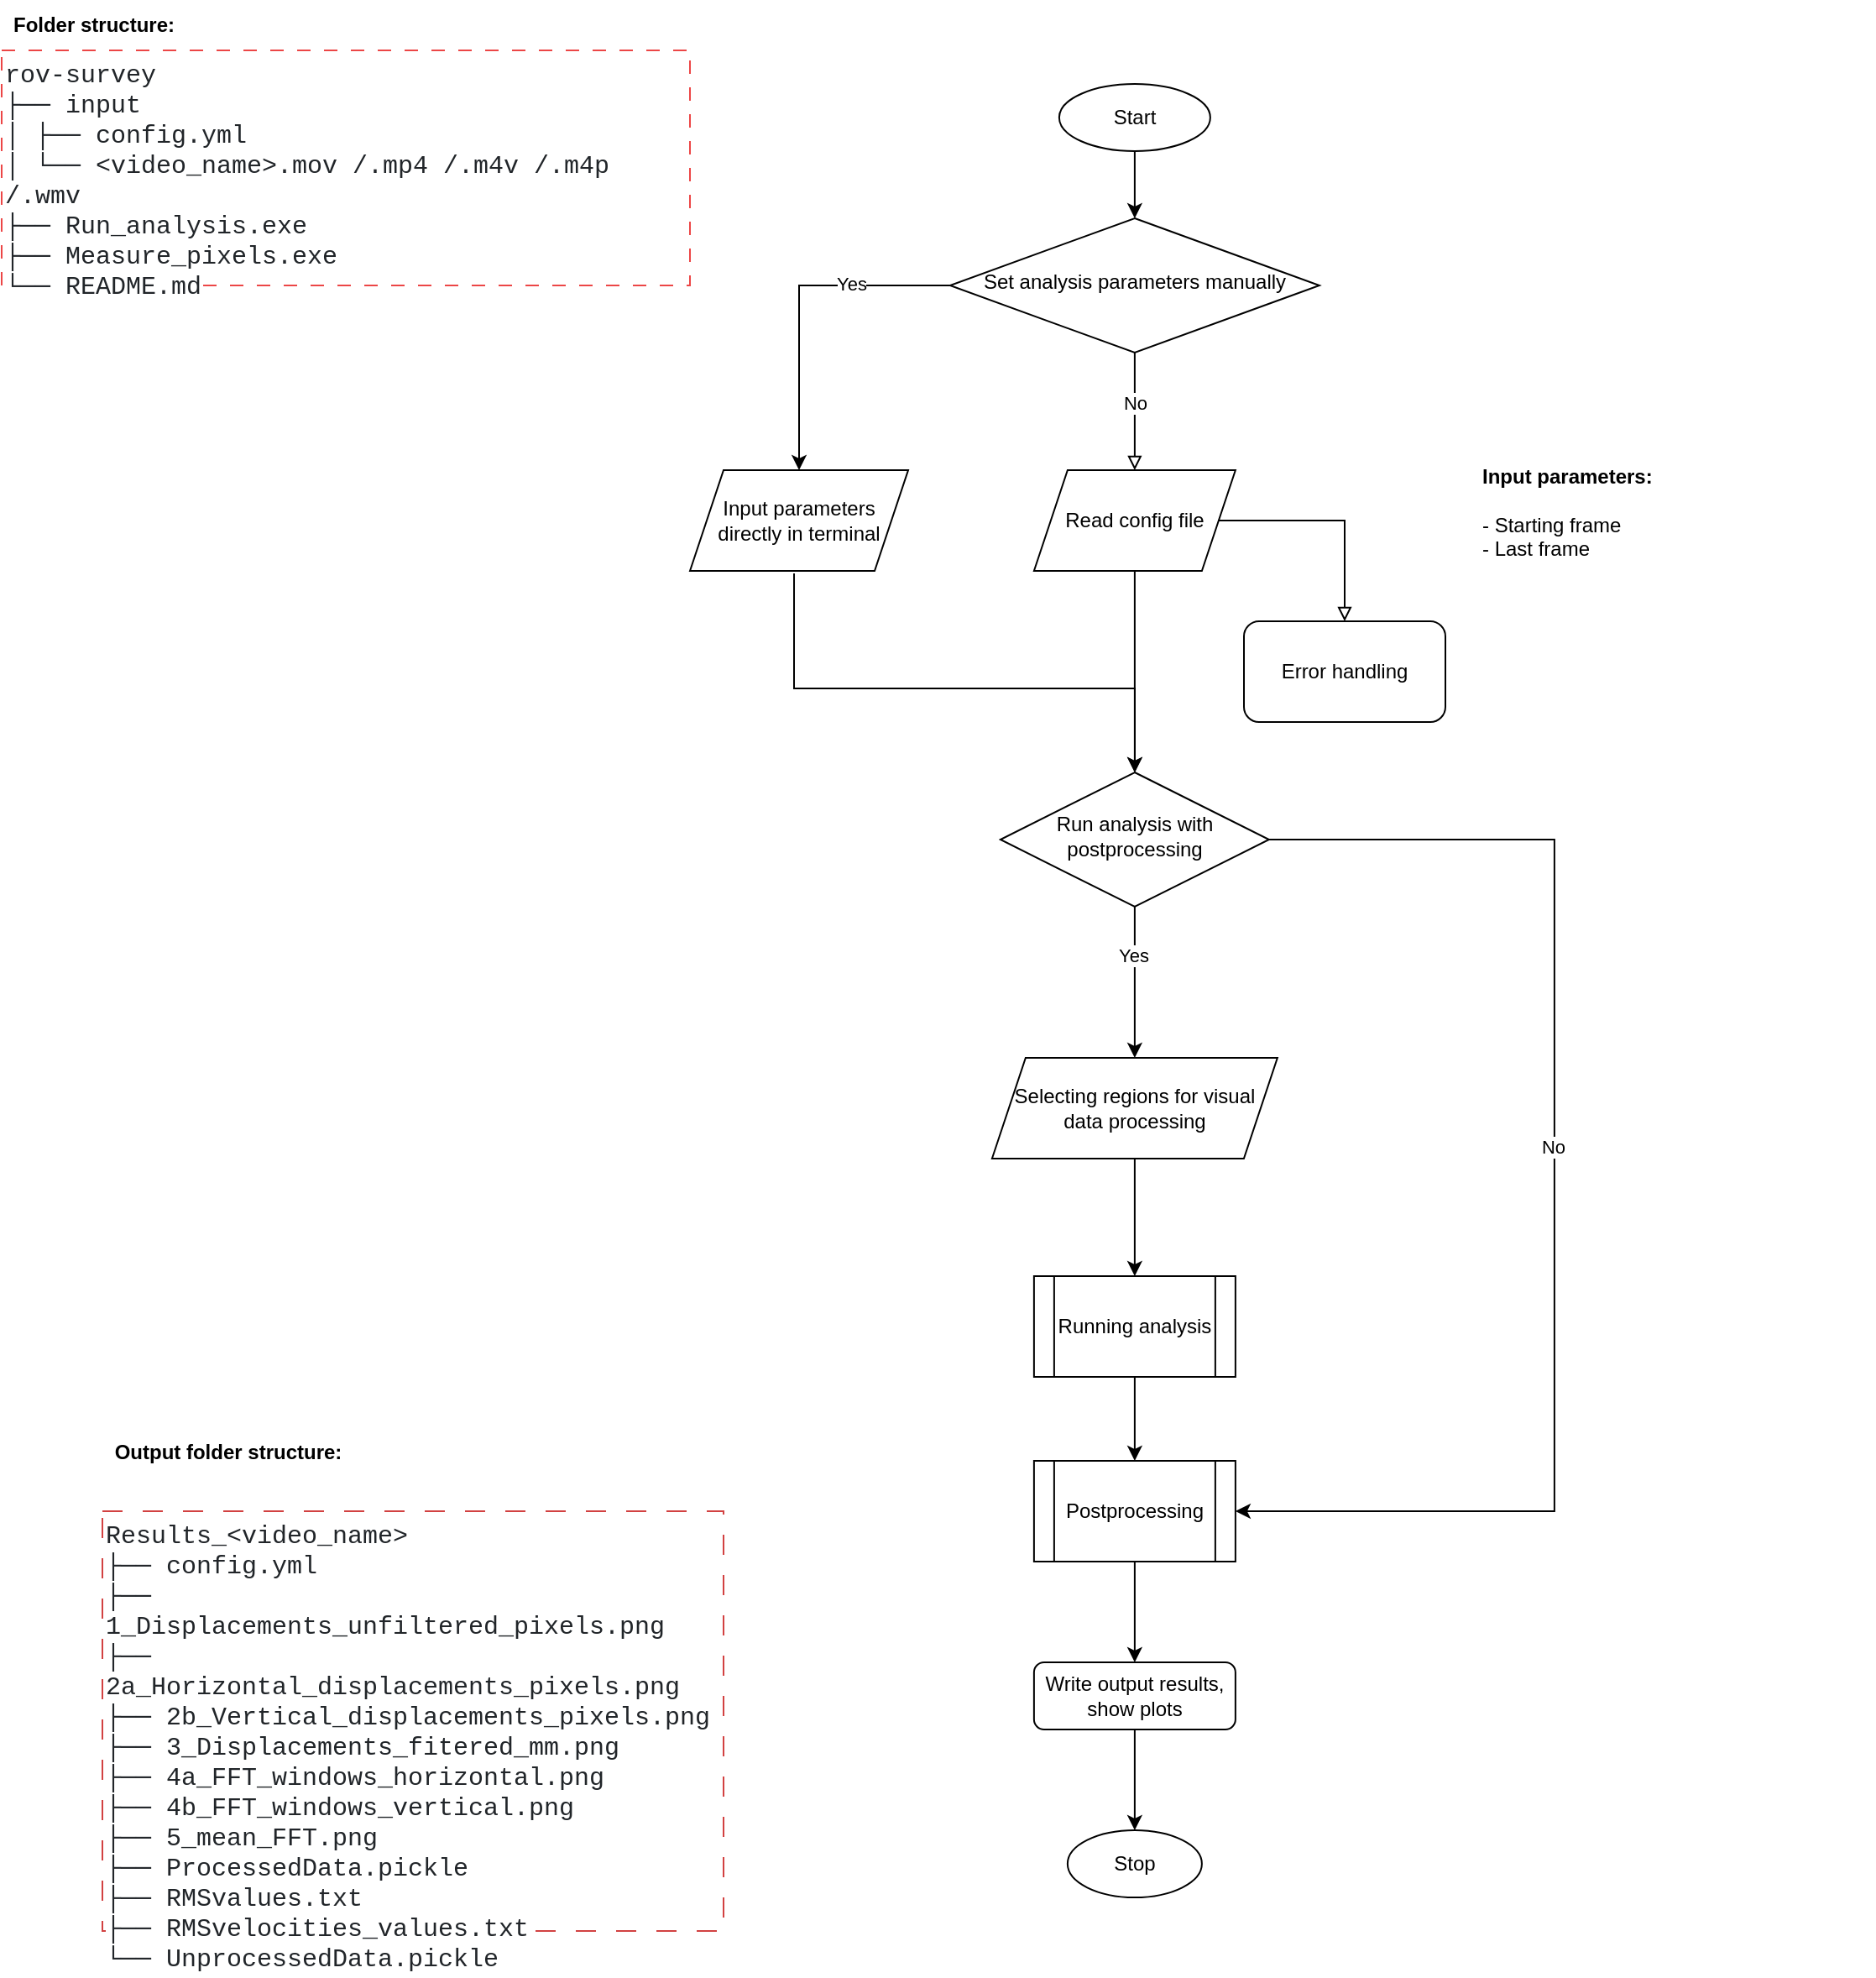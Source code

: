 <mxfile version="21.6.1" type="github">
  <diagram id="C5RBs43oDa-KdzZeNtuy" name="Page-1">
    <mxGraphModel dx="1672" dy="461" grid="1" gridSize="10" guides="1" tooltips="1" connect="1" arrows="1" fold="1" page="1" pageScale="1" pageWidth="827" pageHeight="1169" math="0" shadow="0">
      <root>
        <mxCell id="WIyWlLk6GJQsqaUBKTNV-0" />
        <mxCell id="WIyWlLk6GJQsqaUBKTNV-1" parent="WIyWlLk6GJQsqaUBKTNV-0" />
        <mxCell id="3gCZqKBASgWrl0syq8tZ-24" style="edgeStyle=orthogonalEdgeStyle;rounded=0;orthogonalLoop=1;jettySize=auto;html=1;entryX=0.5;entryY=0;entryDx=0;entryDy=0;" edge="1" parent="WIyWlLk6GJQsqaUBKTNV-1" source="WIyWlLk6GJQsqaUBKTNV-6" target="3gCZqKBASgWrl0syq8tZ-14">
          <mxGeometry relative="1" as="geometry" />
        </mxCell>
        <mxCell id="3gCZqKBASgWrl0syq8tZ-27" value="Yes" style="edgeLabel;html=1;align=center;verticalAlign=middle;resizable=0;points=[];" vertex="1" connectable="0" parent="3gCZqKBASgWrl0syq8tZ-24">
          <mxGeometry x="-0.37" y="-1" relative="1" as="geometry">
            <mxPoint as="offset" />
          </mxGeometry>
        </mxCell>
        <mxCell id="3gCZqKBASgWrl0syq8tZ-25" style="edgeStyle=orthogonalEdgeStyle;rounded=0;orthogonalLoop=1;jettySize=auto;html=1;entryX=1;entryY=0.5;entryDx=0;entryDy=0;" edge="1" parent="WIyWlLk6GJQsqaUBKTNV-1" source="WIyWlLk6GJQsqaUBKTNV-6" target="3gCZqKBASgWrl0syq8tZ-22">
          <mxGeometry relative="1" as="geometry">
            <Array as="points">
              <mxPoint x="614.94" y="510" />
              <mxPoint x="614.94" y="910" />
            </Array>
          </mxGeometry>
        </mxCell>
        <mxCell id="3gCZqKBASgWrl0syq8tZ-26" value="No" style="edgeLabel;html=1;align=center;verticalAlign=middle;resizable=0;points=[];" vertex="1" connectable="0" parent="3gCZqKBASgWrl0syq8tZ-25">
          <mxGeometry x="-0.073" y="-1" relative="1" as="geometry">
            <mxPoint as="offset" />
          </mxGeometry>
        </mxCell>
        <mxCell id="WIyWlLk6GJQsqaUBKTNV-6" value="Run analysis with postprocessing" style="rhombus;whiteSpace=wrap;html=1;shadow=0;fontFamily=Helvetica;fontSize=12;align=center;strokeWidth=1;spacing=6;spacingTop=-4;" parent="WIyWlLk6GJQsqaUBKTNV-1" vertex="1">
          <mxGeometry x="284.94" y="470" width="160" height="80" as="geometry" />
        </mxCell>
        <mxCell id="3gCZqKBASgWrl0syq8tZ-8" style="edgeStyle=orthogonalEdgeStyle;rounded=0;orthogonalLoop=1;jettySize=auto;html=1;endArrow=block;endFill=0;" edge="1" parent="WIyWlLk6GJQsqaUBKTNV-1" source="WIyWlLk6GJQsqaUBKTNV-10" target="3gCZqKBASgWrl0syq8tZ-3">
          <mxGeometry relative="1" as="geometry" />
        </mxCell>
        <mxCell id="3gCZqKBASgWrl0syq8tZ-42" value="No" style="edgeLabel;html=1;align=center;verticalAlign=middle;resizable=0;points=[];" vertex="1" connectable="0" parent="3gCZqKBASgWrl0syq8tZ-8">
          <mxGeometry x="-0.143" relative="1" as="geometry">
            <mxPoint as="offset" />
          </mxGeometry>
        </mxCell>
        <mxCell id="3gCZqKBASgWrl0syq8tZ-31" style="edgeStyle=orthogonalEdgeStyle;rounded=0;orthogonalLoop=1;jettySize=auto;html=1;" edge="1" parent="WIyWlLk6GJQsqaUBKTNV-1" source="WIyWlLk6GJQsqaUBKTNV-10" target="3gCZqKBASgWrl0syq8tZ-32">
          <mxGeometry relative="1" as="geometry">
            <mxPoint x="159.999" y="290" as="targetPoint" />
          </mxGeometry>
        </mxCell>
        <mxCell id="3gCZqKBASgWrl0syq8tZ-43" value="Yes" style="edgeLabel;html=1;align=center;verticalAlign=middle;resizable=0;points=[];" vertex="1" connectable="0" parent="3gCZqKBASgWrl0syq8tZ-31">
          <mxGeometry x="-0.411" y="-1" relative="1" as="geometry">
            <mxPoint as="offset" />
          </mxGeometry>
        </mxCell>
        <mxCell id="WIyWlLk6GJQsqaUBKTNV-10" value="Set analysis parameters manually" style="rhombus;whiteSpace=wrap;html=1;shadow=0;fontFamily=Helvetica;fontSize=12;align=center;strokeWidth=1;spacing=6;spacingTop=-4;" parent="WIyWlLk6GJQsqaUBKTNV-1" vertex="1">
          <mxGeometry x="254.94" y="140" width="220" height="80" as="geometry" />
        </mxCell>
        <mxCell id="3gCZqKBASgWrl0syq8tZ-5" value="" style="edgeStyle=orthogonalEdgeStyle;rounded=0;orthogonalLoop=1;jettySize=auto;html=1;endArrow=block;endFill=0;" edge="1" parent="WIyWlLk6GJQsqaUBKTNV-1" source="3gCZqKBASgWrl0syq8tZ-3" target="3gCZqKBASgWrl0syq8tZ-4">
          <mxGeometry relative="1" as="geometry" />
        </mxCell>
        <mxCell id="3gCZqKBASgWrl0syq8tZ-21" style="edgeStyle=orthogonalEdgeStyle;rounded=0;orthogonalLoop=1;jettySize=auto;html=1;" edge="1" parent="WIyWlLk6GJQsqaUBKTNV-1" source="3gCZqKBASgWrl0syq8tZ-3" target="WIyWlLk6GJQsqaUBKTNV-6">
          <mxGeometry relative="1" as="geometry" />
        </mxCell>
        <mxCell id="3gCZqKBASgWrl0syq8tZ-3" value="Read config file" style="shape=parallelogram;perimeter=parallelogramPerimeter;whiteSpace=wrap;html=1;fixedSize=1;" vertex="1" parent="WIyWlLk6GJQsqaUBKTNV-1">
          <mxGeometry x="304.94" y="290" width="120" height="60" as="geometry" />
        </mxCell>
        <mxCell id="3gCZqKBASgWrl0syq8tZ-4" value="Error handling" style="rounded=1;whiteSpace=wrap;html=1;" vertex="1" parent="WIyWlLk6GJQsqaUBKTNV-1">
          <mxGeometry x="430" y="380" width="120" height="60" as="geometry" />
        </mxCell>
        <mxCell id="3gCZqKBASgWrl0syq8tZ-17" value="" style="edgeStyle=orthogonalEdgeStyle;rounded=0;orthogonalLoop=1;jettySize=auto;html=1;" edge="1" parent="WIyWlLk6GJQsqaUBKTNV-1" source="3gCZqKBASgWrl0syq8tZ-14" target="3gCZqKBASgWrl0syq8tZ-16">
          <mxGeometry relative="1" as="geometry" />
        </mxCell>
        <mxCell id="3gCZqKBASgWrl0syq8tZ-14" value="Selecting regions for visual data processing" style="shape=parallelogram;perimeter=parallelogramPerimeter;whiteSpace=wrap;html=1;fixedSize=1;" vertex="1" parent="WIyWlLk6GJQsqaUBKTNV-1">
          <mxGeometry x="279.94" y="640" width="170" height="60" as="geometry" />
        </mxCell>
        <mxCell id="3gCZqKBASgWrl0syq8tZ-28" style="edgeStyle=orthogonalEdgeStyle;rounded=0;orthogonalLoop=1;jettySize=auto;html=1;" edge="1" parent="WIyWlLk6GJQsqaUBKTNV-1" source="3gCZqKBASgWrl0syq8tZ-16" target="3gCZqKBASgWrl0syq8tZ-22">
          <mxGeometry relative="1" as="geometry" />
        </mxCell>
        <mxCell id="3gCZqKBASgWrl0syq8tZ-16" value="Running analysis" style="shape=process;whiteSpace=wrap;html=1;backgroundOutline=1;" vertex="1" parent="WIyWlLk6GJQsqaUBKTNV-1">
          <mxGeometry x="304.94" y="770" width="120" height="60" as="geometry" />
        </mxCell>
        <mxCell id="3gCZqKBASgWrl0syq8tZ-35" value="" style="edgeStyle=orthogonalEdgeStyle;rounded=0;orthogonalLoop=1;jettySize=auto;html=1;" edge="1" parent="WIyWlLk6GJQsqaUBKTNV-1" source="3gCZqKBASgWrl0syq8tZ-22" target="3gCZqKBASgWrl0syq8tZ-34">
          <mxGeometry relative="1" as="geometry" />
        </mxCell>
        <mxCell id="3gCZqKBASgWrl0syq8tZ-22" value="Postprocessing" style="shape=process;whiteSpace=wrap;html=1;backgroundOutline=1;" vertex="1" parent="WIyWlLk6GJQsqaUBKTNV-1">
          <mxGeometry x="304.94" y="880" width="120" height="60" as="geometry" />
        </mxCell>
        <mxCell id="3gCZqKBASgWrl0syq8tZ-33" style="edgeStyle=orthogonalEdgeStyle;rounded=0;orthogonalLoop=1;jettySize=auto;html=1;exitX=0.477;exitY=1.025;exitDx=0;exitDy=0;exitPerimeter=0;" edge="1" parent="WIyWlLk6GJQsqaUBKTNV-1" source="3gCZqKBASgWrl0syq8tZ-32" target="WIyWlLk6GJQsqaUBKTNV-6">
          <mxGeometry relative="1" as="geometry">
            <mxPoint x="159.999" y="350" as="sourcePoint" />
            <Array as="points">
              <mxPoint x="162" y="420" />
              <mxPoint x="365" y="420" />
            </Array>
          </mxGeometry>
        </mxCell>
        <mxCell id="3gCZqKBASgWrl0syq8tZ-32" value="Input parameters directly in terminal" style="shape=parallelogram;perimeter=parallelogramPerimeter;whiteSpace=wrap;html=1;fixedSize=1;" vertex="1" parent="WIyWlLk6GJQsqaUBKTNV-1">
          <mxGeometry x="100" y="290" width="130" height="60" as="geometry" />
        </mxCell>
        <mxCell id="3gCZqKBASgWrl0syq8tZ-39" value="" style="edgeStyle=orthogonalEdgeStyle;rounded=0;orthogonalLoop=1;jettySize=auto;html=1;" edge="1" parent="WIyWlLk6GJQsqaUBKTNV-1" source="3gCZqKBASgWrl0syq8tZ-34" target="3gCZqKBASgWrl0syq8tZ-38">
          <mxGeometry relative="1" as="geometry" />
        </mxCell>
        <mxCell id="3gCZqKBASgWrl0syq8tZ-34" value="Write output results, show plots" style="rounded=1;whiteSpace=wrap;html=1;" vertex="1" parent="WIyWlLk6GJQsqaUBKTNV-1">
          <mxGeometry x="304.94" y="1000" width="120" height="40" as="geometry" />
        </mxCell>
        <mxCell id="3gCZqKBASgWrl0syq8tZ-38" value="Stop" style="ellipse;whiteSpace=wrap;html=1;rounded=1;" vertex="1" parent="WIyWlLk6GJQsqaUBKTNV-1">
          <mxGeometry x="324.94" y="1100" width="80" height="40" as="geometry" />
        </mxCell>
        <mxCell id="3gCZqKBASgWrl0syq8tZ-41" style="edgeStyle=orthogonalEdgeStyle;rounded=0;orthogonalLoop=1;jettySize=auto;html=1;entryX=0.5;entryY=0;entryDx=0;entryDy=0;" edge="1" parent="WIyWlLk6GJQsqaUBKTNV-1" source="3gCZqKBASgWrl0syq8tZ-40" target="WIyWlLk6GJQsqaUBKTNV-10">
          <mxGeometry relative="1" as="geometry" />
        </mxCell>
        <mxCell id="3gCZqKBASgWrl0syq8tZ-40" value="Start" style="ellipse;whiteSpace=wrap;html=1;" vertex="1" parent="WIyWlLk6GJQsqaUBKTNV-1">
          <mxGeometry x="319.94" y="60" width="90" height="40" as="geometry" />
        </mxCell>
        <mxCell id="3gCZqKBASgWrl0syq8tZ-44" value="&lt;span style=&quot;color: rgb(33, 37, 41); font-family: &amp;quot;Fira code&amp;quot;, &amp;quot;Fira Mono&amp;quot;, source-code-pro, Menlo, Monaco, Consolas, &amp;quot;Courier New&amp;quot;, monospace; font-size: 15px; font-style: normal; font-variant-ligatures: normal; font-variant-caps: normal; font-weight: 400; letter-spacing: normal; orphans: 2; text-align: left; text-indent: 0px; text-transform: none; widows: 2; word-spacing: 0px; -webkit-text-stroke-width: 0px; background-color: rgb(255, 255, 255); text-decoration-thickness: initial; text-decoration-style: initial; text-decoration-color: initial; float: none; display: inline !important;&quot;&gt;rov-survey&lt;br&gt;├── input &lt;br&gt;│   ├── config.yml&lt;br&gt;│   └── &amp;lt;video_name&amp;gt;.mov /.mp4 /.m4v /.m4p /.wmv&lt;br&gt;├── Run_analysis.exe&lt;br&gt;├── Measure_pixels.exe&lt;br&gt;└── README.md&lt;/span&gt;" style="text;whiteSpace=wrap;html=1;fillColor=none;strokeColor=#ec4646;dashed=1;dashPattern=8 8;" vertex="1" parent="WIyWlLk6GJQsqaUBKTNV-1">
          <mxGeometry x="-310" y="40" width="410" height="140" as="geometry" />
        </mxCell>
        <mxCell id="3gCZqKBASgWrl0syq8tZ-47" value="&lt;div style=&quot;&quot;&gt;&lt;span style=&quot;background-color: initial;&quot;&gt;&lt;b&gt;Input parameters:&amp;nbsp;&lt;/b&gt;&lt;/span&gt;&lt;/div&gt;&lt;div style=&quot;&quot;&gt;&lt;span style=&quot;background-color: initial;&quot;&gt;&lt;br&gt;&lt;/span&gt;&lt;/div&gt;&lt;div style=&quot;&quot;&gt;&lt;span style=&quot;background-color: initial;&quot;&gt;- Starting frame&lt;/span&gt;&lt;/div&gt;&lt;div style=&quot;&quot;&gt;&lt;span style=&quot;background-color: initial;&quot;&gt;- Last frame&amp;nbsp;&lt;/span&gt;&lt;/div&gt;" style="text;html=1;strokeColor=none;fillColor=none;align=left;verticalAlign=middle;whiteSpace=wrap;rounded=0;" vertex="1" parent="WIyWlLk6GJQsqaUBKTNV-1">
          <mxGeometry x="570" y="210" width="235.06" height="210" as="geometry" />
        </mxCell>
        <mxCell id="3gCZqKBASgWrl0syq8tZ-48" value="&lt;span style=&quot;color: rgb(33, 37, 41); font-family: &amp;quot;Fira code&amp;quot;, &amp;quot;Fira Mono&amp;quot;, source-code-pro, Menlo, Monaco, Consolas, &amp;quot;Courier New&amp;quot;, monospace; font-size: 15px; font-style: normal; font-variant-ligatures: normal; font-variant-caps: normal; font-weight: 400; letter-spacing: normal; orphans: 2; text-align: left; text-indent: 0px; text-transform: none; widows: 2; word-spacing: 0px; -webkit-text-stroke-width: 0px; background-color: rgb(255, 255, 255); text-decoration-thickness: initial; text-decoration-style: initial; text-decoration-color: initial; float: none; display: inline !important;&quot;&gt;Results_&amp;lt;video_name&amp;gt;&lt;br&gt;├── config.yml&lt;br&gt;├── 1_Displacements_unfiltered_pixels.png&lt;br&gt;├── 2a_Horizontal_displacements_pixels.png&lt;br&gt;├── 2b_Vertical_displacements_pixels.png&lt;br&gt;├── 3_Displacements_fitered_mm.png&lt;br&gt;├── 4a_FFT_windows_horizontal.png&lt;br&gt;├── 4b_FFT_windows_vertical.png&lt;br&gt;├── 5_mean_FFT.png&lt;br&gt;├── ProcessedData.pickle&lt;br&gt;├── RMSvalues.txt&lt;br&gt;├── RMSvelocities_values.txt&lt;br&gt;└── UnprocessedData.pickle&lt;/span&gt;" style="text;whiteSpace=wrap;html=1;strokeColor=#d24141;strokeWidth=1;dashed=1;dashPattern=12 12;" vertex="1" parent="WIyWlLk6GJQsqaUBKTNV-1">
          <mxGeometry x="-250" y="910" width="370" height="250" as="geometry" />
        </mxCell>
        <mxCell id="3gCZqKBASgWrl0syq8tZ-49" value="&lt;b&gt;Folder structure:&lt;/b&gt;" style="text;html=1;strokeColor=none;fillColor=none;align=center;verticalAlign=middle;whiteSpace=wrap;rounded=0;" vertex="1" parent="WIyWlLk6GJQsqaUBKTNV-1">
          <mxGeometry x="-310" y="10" width="110" height="30" as="geometry" />
        </mxCell>
        <mxCell id="3gCZqKBASgWrl0syq8tZ-50" value="&lt;b&gt;Output folder structure:&lt;/b&gt;" style="text;html=1;strokeColor=none;fillColor=none;align=center;verticalAlign=middle;whiteSpace=wrap;rounded=0;" vertex="1" parent="WIyWlLk6GJQsqaUBKTNV-1">
          <mxGeometry x="-250" y="860" width="150" height="30" as="geometry" />
        </mxCell>
      </root>
    </mxGraphModel>
  </diagram>
</mxfile>
